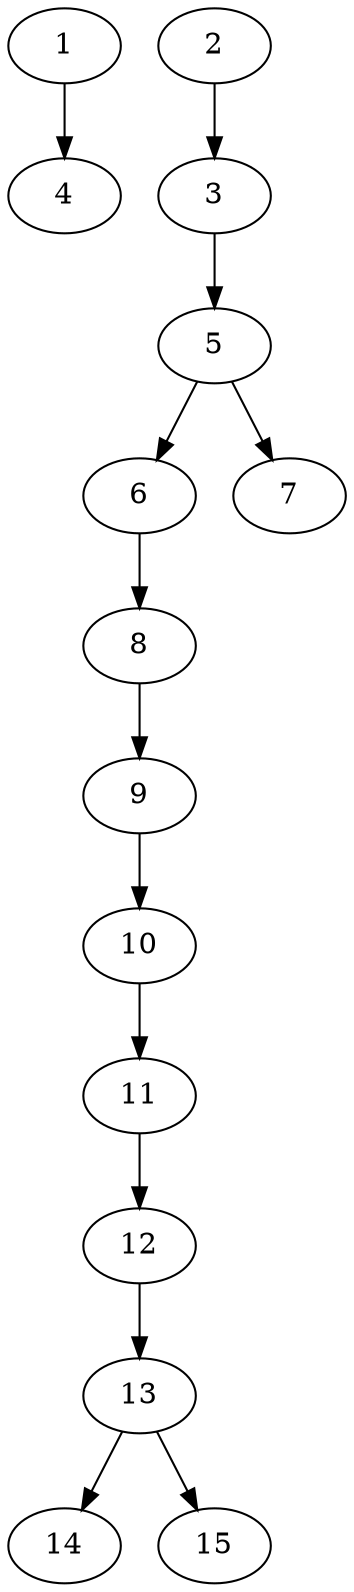 // DAG (tier=1-easy, mode=compute, n=15, ccr=0.275, fat=0.361, density=0.377, regular=0.666, jump=0.006, mindata=262144, maxdata=2097152)
// DAG automatically generated by daggen at Sun Aug 24 16:33:32 2025
// /home/ermia/Project/Environments/daggen/bin/daggen --dot --ccr 0.275 --fat 0.361 --regular 0.666 --density 0.377 --jump 0.006 --mindata 262144 --maxdata 2097152 -n 15 
digraph G {
  1 [size="1258701002146974", alpha="0.04", expect_size="629350501073487"]
  1 -> 4 [size ="30827203264512"]
  2 [size="44566941822138", alpha="0.18", expect_size="22283470911069"]
  2 -> 3 [size ="3522410053632"]
  3 [size="115803244696961024", alpha="0.18", expect_size="57901622348480512"]
  3 -> 5 [size ="1900657246208"]
  4 [size="976601755689628", alpha="0.14", expect_size="488300877844814"]
  5 [size="894136983758287", alpha="0.16", expect_size="447068491879143"]
  5 -> 6 [size ="18053031002112"]
  5 -> 7 [size ="18053031002112"]
  6 [size="6820131427894716", alpha="0.16", expect_size="3410065713947358"]
  6 -> 8 [size ="4005400936448"]
  7 [size="4965064116382203904", alpha="0.03", expect_size="2482532058191101952"]
  8 [size="514386305548237", alpha="0.14", expect_size="257193152774118"]
  8 -> 9 [size ="22589523099648"]
  9 [size="958350778307638", alpha="0.01", expect_size="479175389153819"]
  9 -> 10 [size ="26548610531328"]
  10 [size="2380853341728014336", alpha="0.14", expect_size="1190426670864007168"]
  10 -> 11 [size ="14264123260928"]
  11 [size="2308977529603625", alpha="0.01", expect_size="1154488764801812"]
  11 -> 12 [size ="1551053619200"]
  12 [size="1423226347833262", alpha="0.13", expect_size="711613173916631"]
  12 -> 13 [size ="32886698803200"]
  13 [size="267394167742047", alpha="0.12", expect_size="133697083871023"]
  13 -> 14 [size ="7115561238528"]
  13 -> 15 [size ="7115561238528"]
  14 [size="184554332392259584", alpha="0.19", expect_size="92277166196129792"]
  15 [size="67153122840176", alpha="0.18", expect_size="33576561420088"]
}
